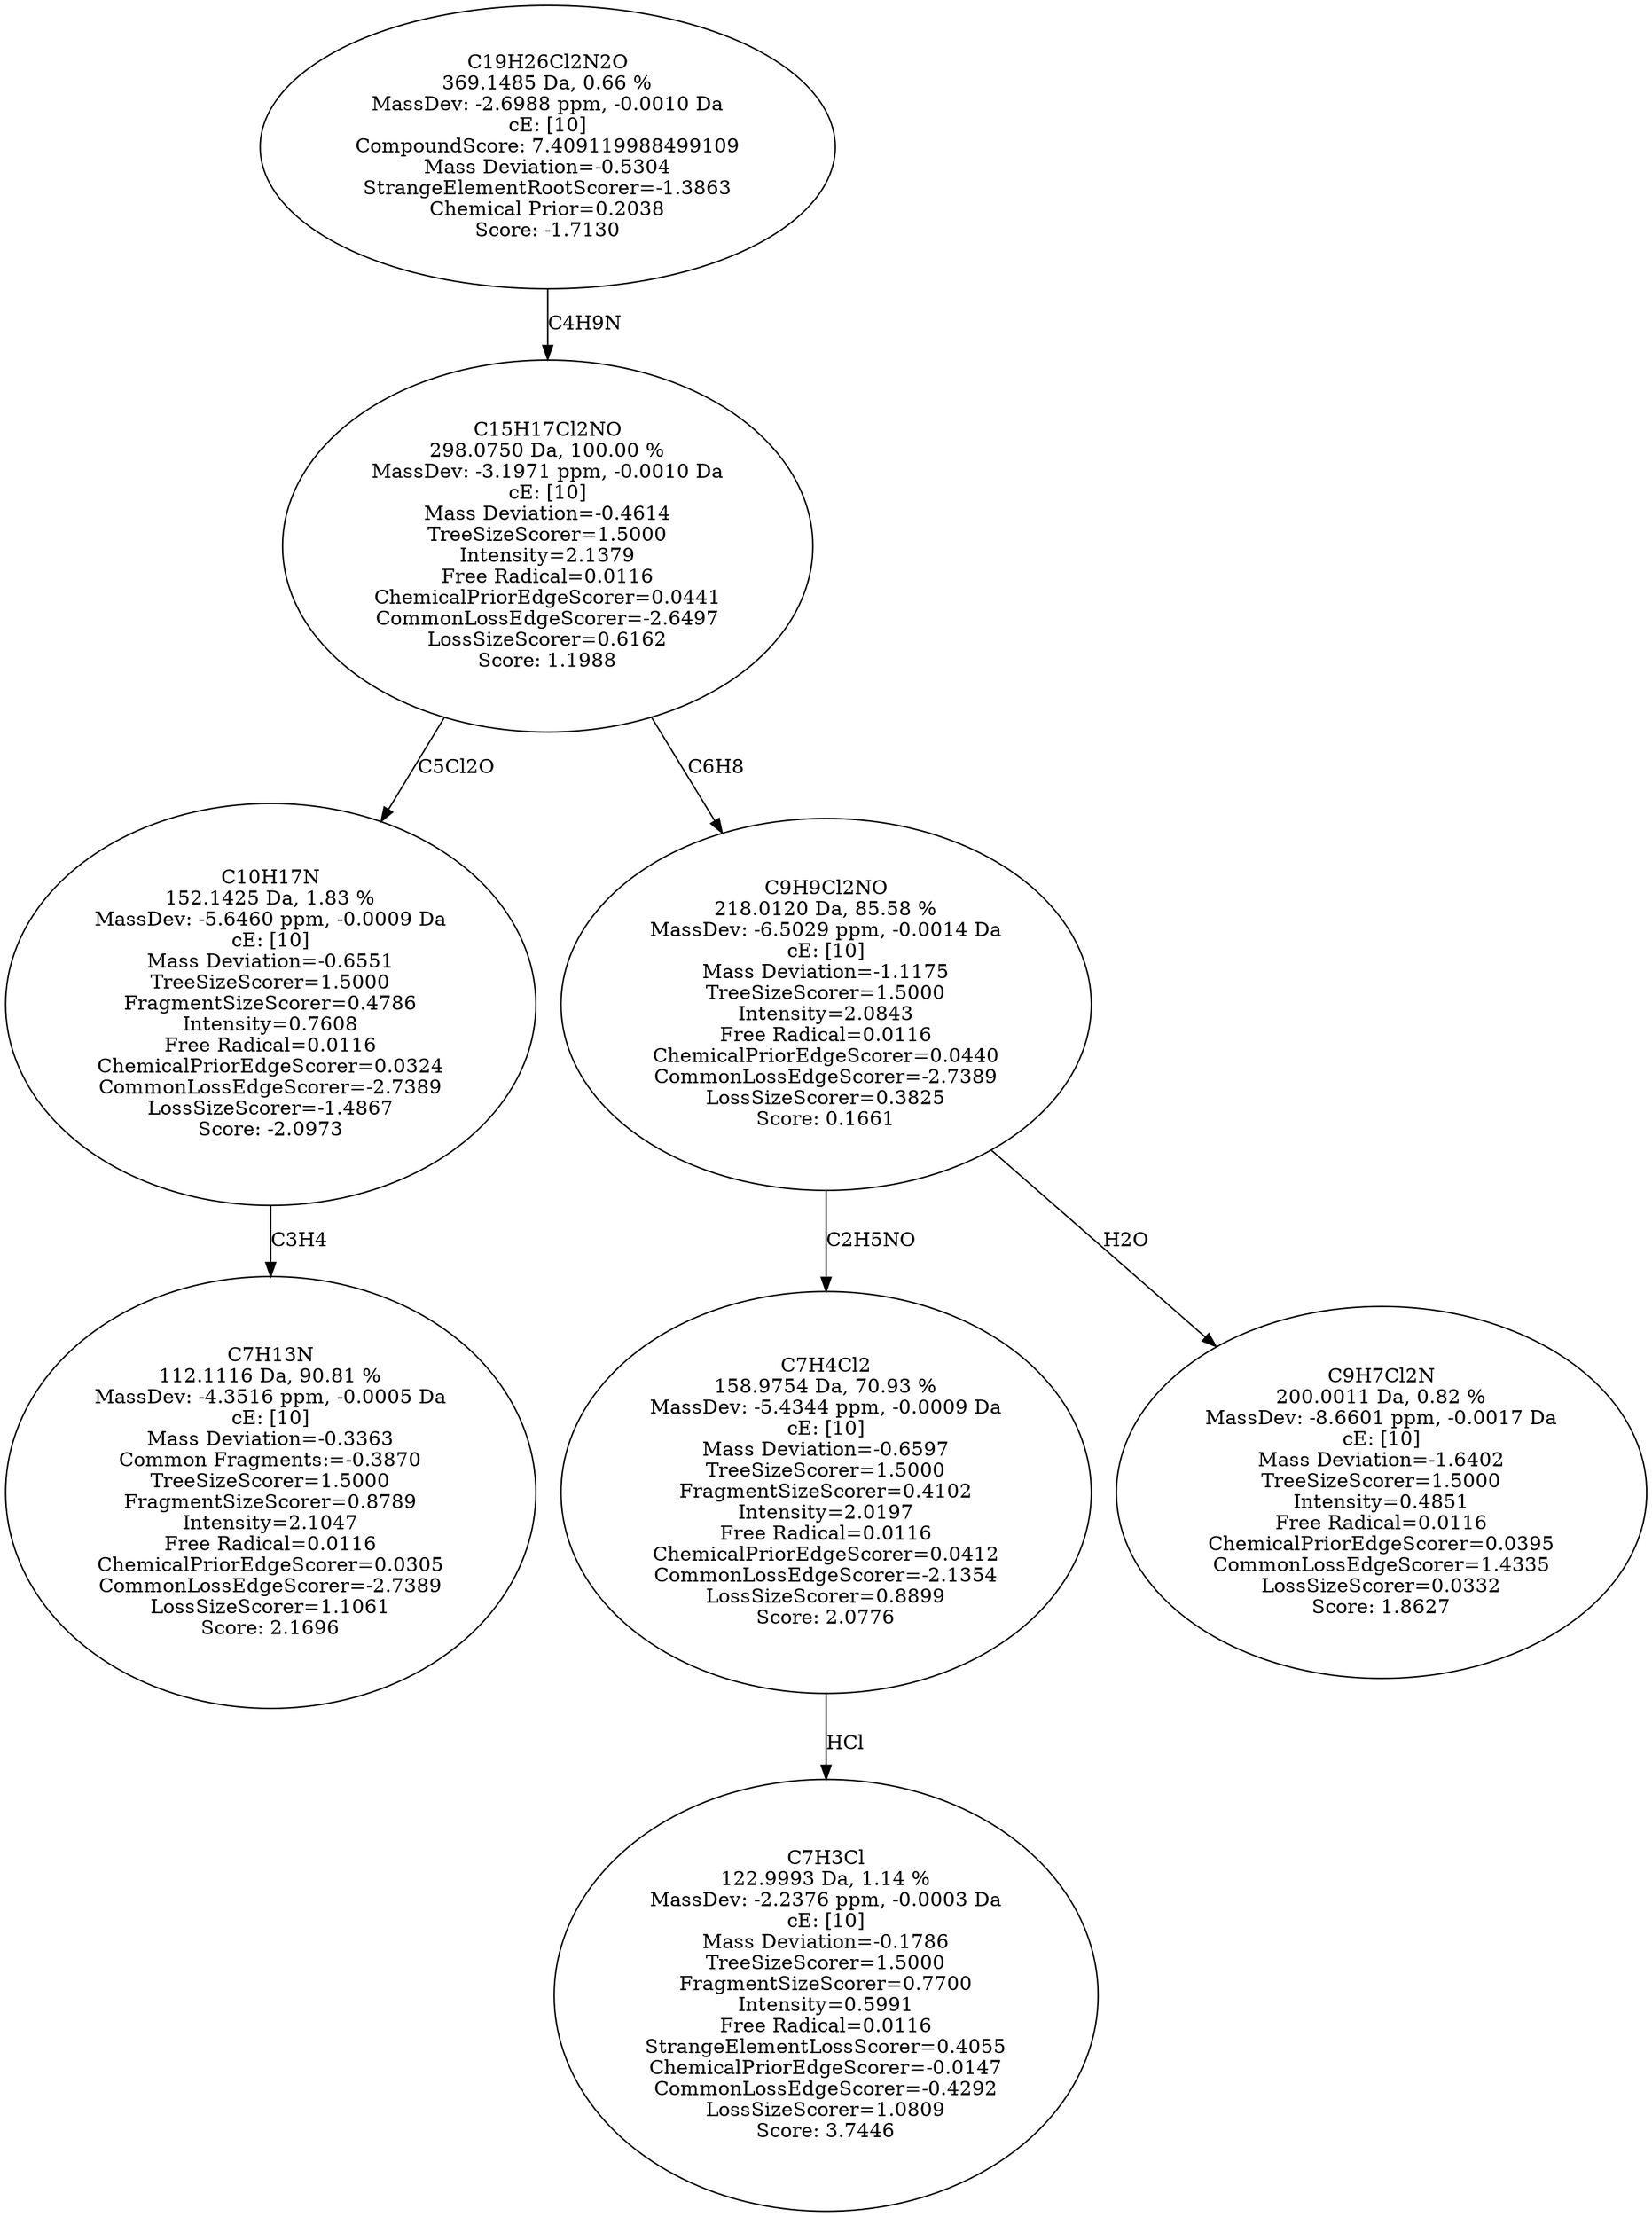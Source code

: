 strict digraph {
v1 [label="C7H13N\n112.1116 Da, 90.81 %\nMassDev: -4.3516 ppm, -0.0005 Da\ncE: [10]\nMass Deviation=-0.3363\nCommon Fragments:=-0.3870\nTreeSizeScorer=1.5000\nFragmentSizeScorer=0.8789\nIntensity=2.1047\nFree Radical=0.0116\nChemicalPriorEdgeScorer=0.0305\nCommonLossEdgeScorer=-2.7389\nLossSizeScorer=1.1061\nScore: 2.1696"];
v2 [label="C10H17N\n152.1425 Da, 1.83 %\nMassDev: -5.6460 ppm, -0.0009 Da\ncE: [10]\nMass Deviation=-0.6551\nTreeSizeScorer=1.5000\nFragmentSizeScorer=0.4786\nIntensity=0.7608\nFree Radical=0.0116\nChemicalPriorEdgeScorer=0.0324\nCommonLossEdgeScorer=-2.7389\nLossSizeScorer=-1.4867\nScore: -2.0973"];
v3 [label="C7H3Cl\n122.9993 Da, 1.14 %\nMassDev: -2.2376 ppm, -0.0003 Da\ncE: [10]\nMass Deviation=-0.1786\nTreeSizeScorer=1.5000\nFragmentSizeScorer=0.7700\nIntensity=0.5991\nFree Radical=0.0116\nStrangeElementLossScorer=0.4055\nChemicalPriorEdgeScorer=-0.0147\nCommonLossEdgeScorer=-0.4292\nLossSizeScorer=1.0809\nScore: 3.7446"];
v4 [label="C7H4Cl2\n158.9754 Da, 70.93 %\nMassDev: -5.4344 ppm, -0.0009 Da\ncE: [10]\nMass Deviation=-0.6597\nTreeSizeScorer=1.5000\nFragmentSizeScorer=0.4102\nIntensity=2.0197\nFree Radical=0.0116\nChemicalPriorEdgeScorer=0.0412\nCommonLossEdgeScorer=-2.1354\nLossSizeScorer=0.8899\nScore: 2.0776"];
v5 [label="C9H7Cl2N\n200.0011 Da, 0.82 %\nMassDev: -8.6601 ppm, -0.0017 Da\ncE: [10]\nMass Deviation=-1.6402\nTreeSizeScorer=1.5000\nIntensity=0.4851\nFree Radical=0.0116\nChemicalPriorEdgeScorer=0.0395\nCommonLossEdgeScorer=1.4335\nLossSizeScorer=0.0332\nScore: 1.8627"];
v6 [label="C9H9Cl2NO\n218.0120 Da, 85.58 %\nMassDev: -6.5029 ppm, -0.0014 Da\ncE: [10]\nMass Deviation=-1.1175\nTreeSizeScorer=1.5000\nIntensity=2.0843\nFree Radical=0.0116\nChemicalPriorEdgeScorer=0.0440\nCommonLossEdgeScorer=-2.7389\nLossSizeScorer=0.3825\nScore: 0.1661"];
v7 [label="C15H17Cl2NO\n298.0750 Da, 100.00 %\nMassDev: -3.1971 ppm, -0.0010 Da\ncE: [10]\nMass Deviation=-0.4614\nTreeSizeScorer=1.5000\nIntensity=2.1379\nFree Radical=0.0116\nChemicalPriorEdgeScorer=0.0441\nCommonLossEdgeScorer=-2.6497\nLossSizeScorer=0.6162\nScore: 1.1988"];
v8 [label="C19H26Cl2N2O\n369.1485 Da, 0.66 %\nMassDev: -2.6988 ppm, -0.0010 Da\ncE: [10]\nCompoundScore: 7.409119988499109\nMass Deviation=-0.5304\nStrangeElementRootScorer=-1.3863\nChemical Prior=0.2038\nScore: -1.7130"];
v2 -> v1 [label="C3H4"];
v7 -> v2 [label="C5Cl2O"];
v4 -> v3 [label="HCl"];
v6 -> v4 [label="C2H5NO"];
v6 -> v5 [label="H2O"];
v7 -> v6 [label="C6H8"];
v8 -> v7 [label="C4H9N"];
}